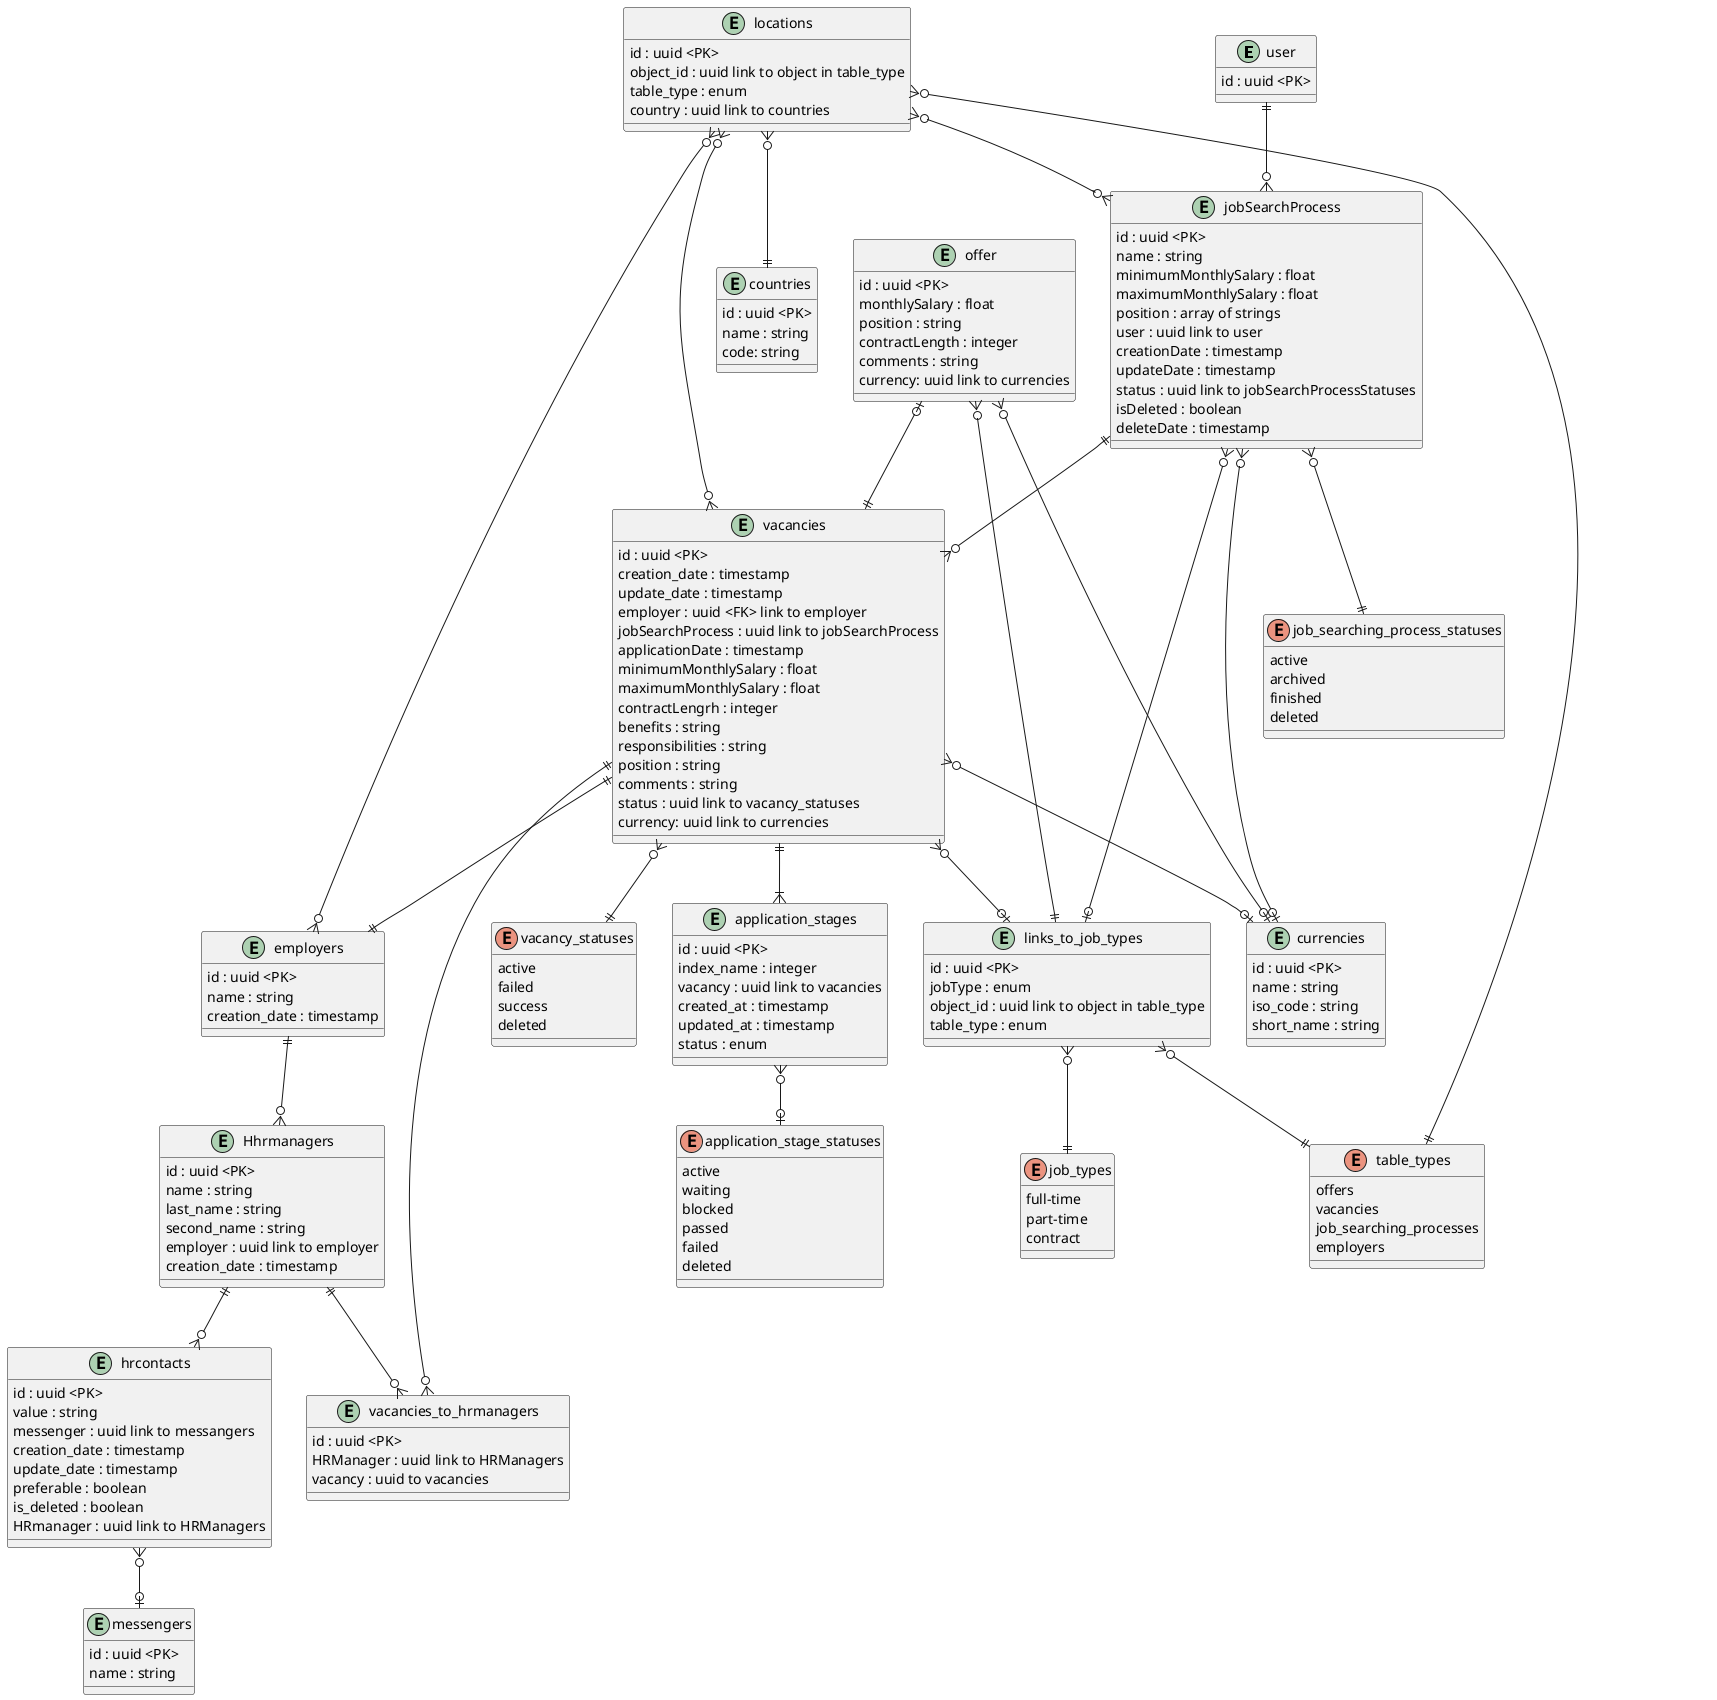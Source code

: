 @startuml "erd jobHunter"

entity "user" as user {
    id : uuid <PK>
}

entity "jobSearchProcess" as jsp {
    id : uuid <PK>
    name : string
    minimumMonthlySalary : float
    maximumMonthlySalary : float
    position : array of strings
    user : uuid link to user
    creationDate : timestamp
    updateDate : timestamp
    status : uuid link to jobSearchProcessStatuses
    isDeleted : boolean
    deleteDate : timestamp
}

enum "job_searching_process_statuses" as jsp_statuses_dic {
    active
    archived
    finished
    deleted
}

enum "vacancy_statuses" as vacancy_statuses_dic {
    active
    failed
    success
    deleted
}

entity "links_to_job_types" as links_to_jobTypes {
    id : uuid <PK>
    jobType : enum
    object_id : uuid link to object in table_type
    table_type : enum
}

enum "job_types" as jobTypes {
    full-time
    part-time
    contract
}

enum "table_types" as tableTypes {
    offers
    vacancies
    job_searching_processes
    employers
}

entity "locations" as locations {
    id : uuid <PK>
    object_id : uuid link to object in table_type
    table_type : enum
    country : uuid link to countries
}

entity "Hhrmanagers" as hr {
    id : uuid <PK>
    name : string 
    last_name : string
    second_name : string
    employer : uuid link to employer
    creation_date : timestamp
}

entity "hrcontacts" as hrcontact {
    id : uuid <PK>
    value : string
    messenger : uuid link to messangers
    creation_date : timestamp
    update_date : timestamp
    preferable : boolean
    is_deleted : boolean
    HRmanager : uuid link to HRManagers
}

entity "employers" as emp {
    id : uuid <PK>
    name : string
    creation_date : timestamp
}

entity "vacancies" as vacancy {
    id : uuid <PK>
    creation_date : timestamp
    update_date : timestamp
    employer : uuid <FK> link to employer
    jobSearchProcess : uuid link to jobSearchProcess
    applicationDate : timestamp
    minimumMonthlySalary : float
    maximumMonthlySalary : float
    contractLengrh : integer
    benefits : string
    responsibilities : string
    position : string
    comments : string
    status : uuid link to vacancy_statuses
    currency: uuid link to currencies
}

entity "countries" as countries {
    id : uuid <PK>
    name : string
    code: string
}

entity "messengers" as mess {
    id : uuid <PK>
    name : string
}

entity "offer" as offer {
    id : uuid <PK>
    monthlySalary : float
    position : string
    contractLength : integer
    comments : string
    currency: uuid link to currencies
}

entity "vacancies_to_hrmanagers" as vacanciesToHRManagers {
    id : uuid <PK>
    HRManager : uuid link to HRManagers
    vacancy : uuid to vacancies
}

entity "currencies" as currencies {
    id : uuid <PK>
    name : string
    iso_code : string
    short_name : string
}

entity "application_stages" as applicationStages {
    id : uuid <PK>
    index_name : integer
    vacancy : uuid link to vacancies
    created_at : timestamp
    updated_at : timestamp
    status : enum
}

enum "application_stage_statuses" as applicationStageStatuses {
    active
    waiting
    blocked
    passed
    failed
    deleted
}

user ||--o{ jsp
locations }o--|| countries
locations }o--o{ jsp
locations }o--o{ vacancy
locations }o--o{ emp
jsp ||--o{ vacancy
vacancy ||--|| emp
vacancy ||--o{ vacanciesToHRManagers
hr ||--o{ vacanciesToHRManagers
hr ||--o{ hrcontact
emp ||--o{ hr
'emp }o--|| country
hrcontact }o--o| mess
jsp }o--o| links_to_jobTypes
links_to_jobTypes }o--|| jobTypes
links_to_jobTypes }o--|| tableTypes
locations }o--|| tableTypes
offer }o--|| links_to_jobTypes
offer |o--|| vacancy
jsp }o--|| jsp_statuses_dic
vacancy }o--|| vacancy_statuses_dic
vacancy }o--o| links_to_jobTypes
vacancy }o--o| currencies
jsp }o--o| currencies
offer }o--o| currencies
vacancy ||--|{ applicationStages
applicationStages }o--o| applicationStageStatuses
@enduml